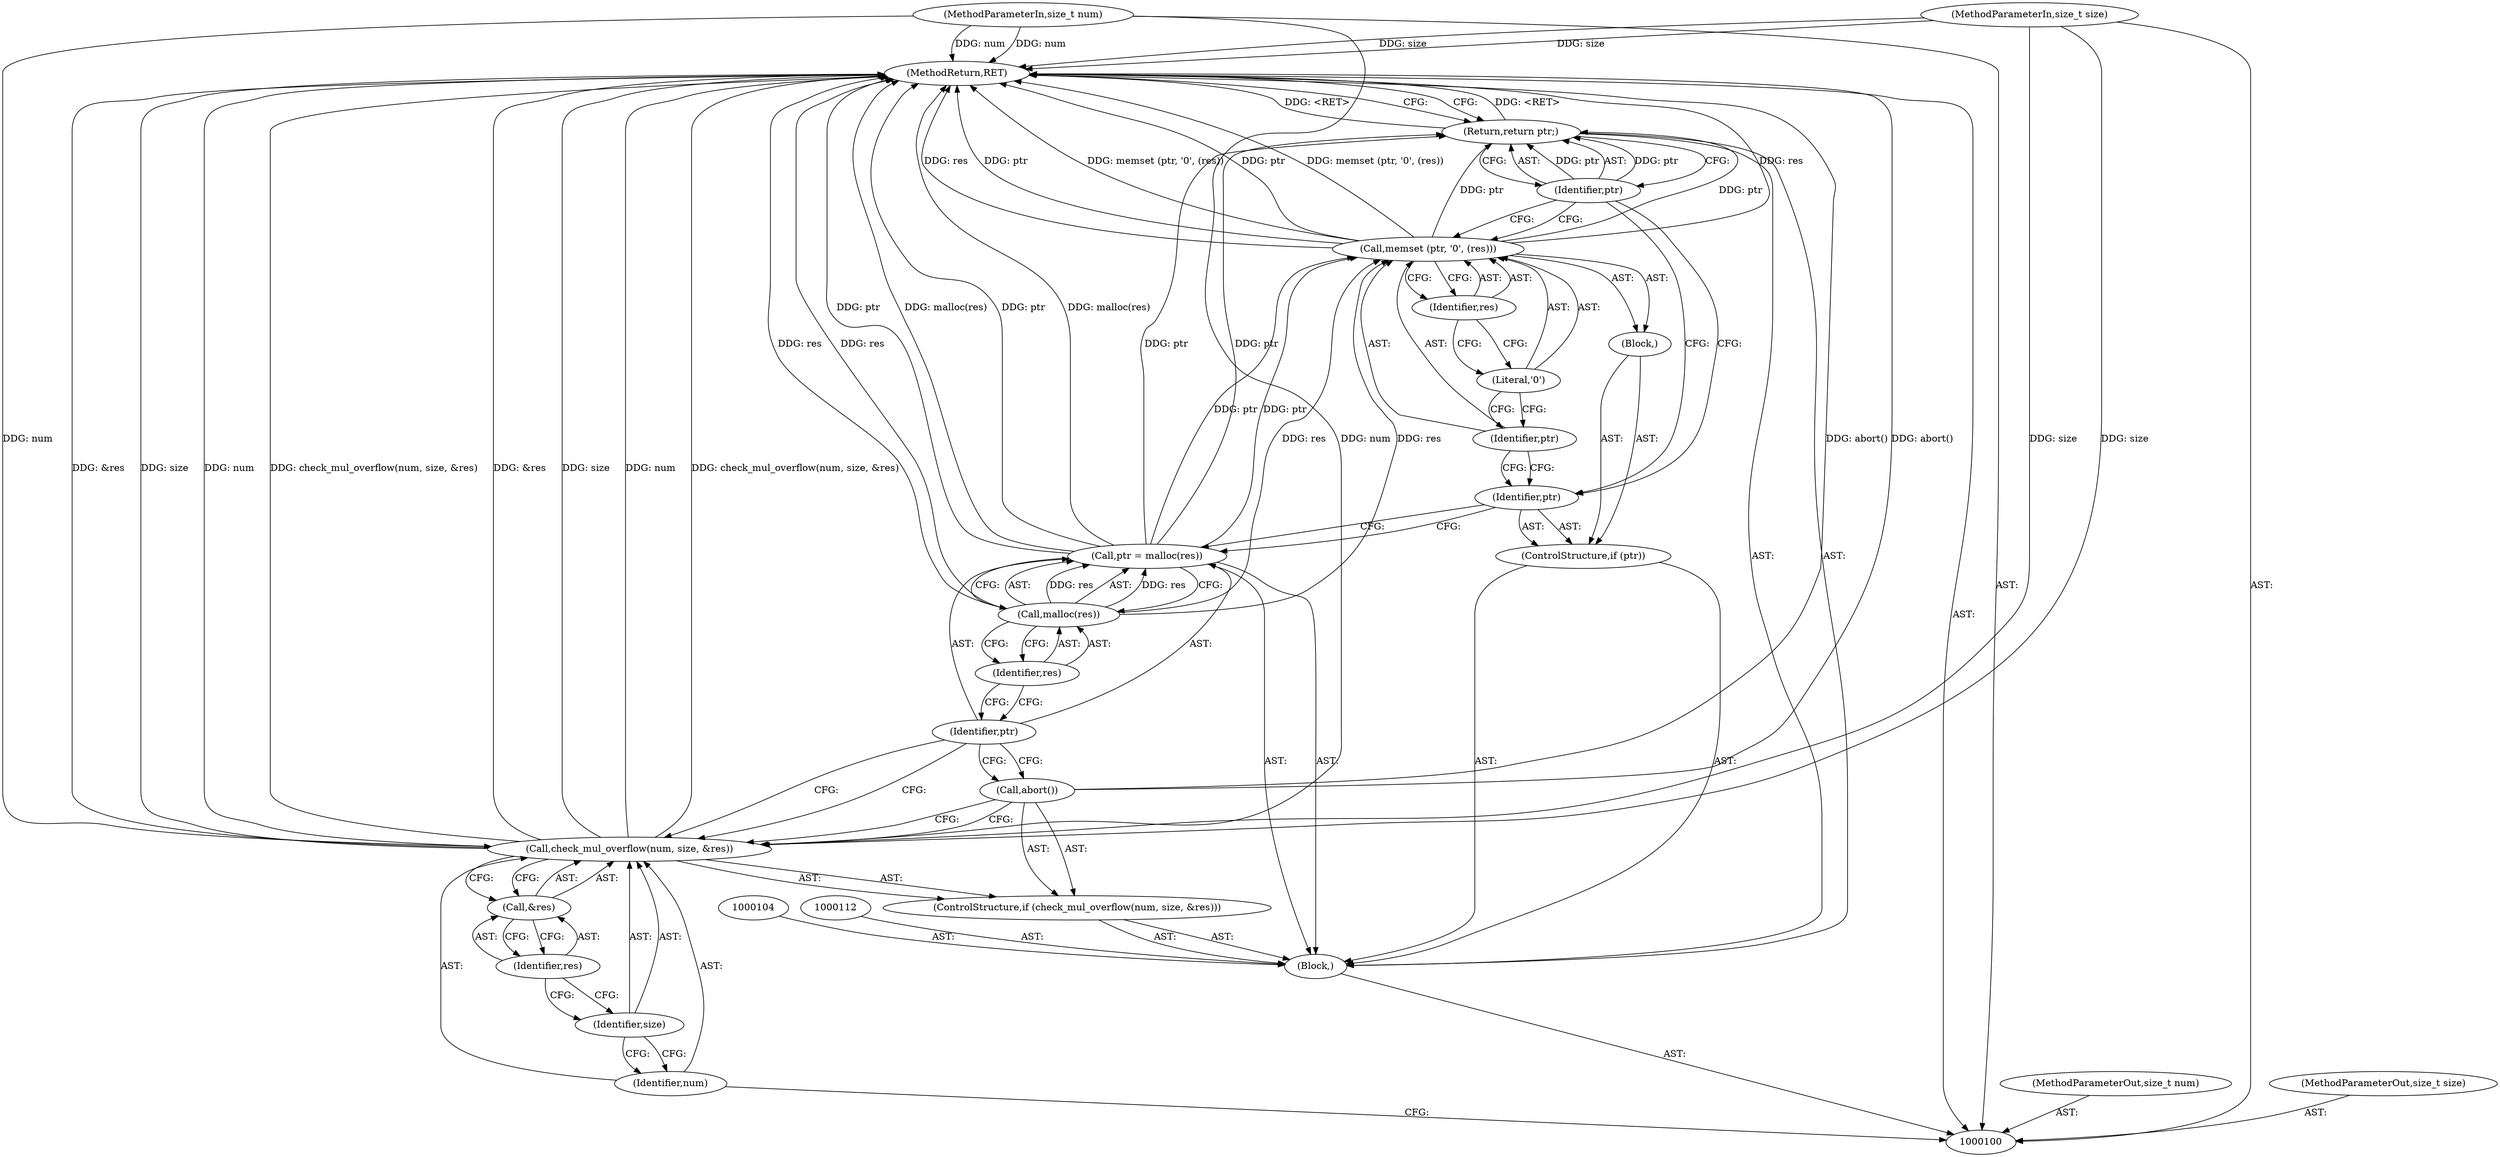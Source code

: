 digraph "0_tnef_c5044689e50039635e7700fe2472fd632ac77176_3" {
"1000126" [label="(MethodReturn,RET)"];
"1000101" [label="(MethodParameterIn,size_t num)"];
"1000161" [label="(MethodParameterOut,size_t num)"];
"1000102" [label="(MethodParameterIn,size_t size)"];
"1000162" [label="(MethodParameterOut,size_t size)"];
"1000119" [label="(Block,)"];
"1000121" [label="(Identifier,ptr)"];
"1000122" [label="(Literal,'\0')"];
"1000123" [label="(Identifier,res)"];
"1000120" [label="(Call,memset (ptr, '\0', (res)))"];
"1000125" [label="(Identifier,ptr)"];
"1000124" [label="(Return,return ptr;)"];
"1000103" [label="(Block,)"];
"1000107" [label="(Identifier,num)"];
"1000108" [label="(Identifier,size)"];
"1000109" [label="(Call,&res)"];
"1000110" [label="(Identifier,res)"];
"1000105" [label="(ControlStructure,if (check_mul_overflow(num, size, &res)))"];
"1000106" [label="(Call,check_mul_overflow(num, size, &res))"];
"1000111" [label="(Call,abort())"];
"1000115" [label="(Call,malloc(res))"];
"1000116" [label="(Identifier,res)"];
"1000113" [label="(Call,ptr = malloc(res))"];
"1000114" [label="(Identifier,ptr)"];
"1000117" [label="(ControlStructure,if (ptr))"];
"1000118" [label="(Identifier,ptr)"];
"1000126" -> "1000100"  [label="AST: "];
"1000126" -> "1000124"  [label="CFG: "];
"1000106" -> "1000126"  [label="DDG: size"];
"1000106" -> "1000126"  [label="DDG: num"];
"1000106" -> "1000126"  [label="DDG: check_mul_overflow(num, size, &res)"];
"1000106" -> "1000126"  [label="DDG: &res"];
"1000113" -> "1000126"  [label="DDG: ptr"];
"1000113" -> "1000126"  [label="DDG: malloc(res)"];
"1000120" -> "1000126"  [label="DDG: res"];
"1000120" -> "1000126"  [label="DDG: ptr"];
"1000120" -> "1000126"  [label="DDG: memset (ptr, '\0', (res))"];
"1000102" -> "1000126"  [label="DDG: size"];
"1000101" -> "1000126"  [label="DDG: num"];
"1000111" -> "1000126"  [label="DDG: abort()"];
"1000115" -> "1000126"  [label="DDG: res"];
"1000124" -> "1000126"  [label="DDG: <RET>"];
"1000101" -> "1000100"  [label="AST: "];
"1000101" -> "1000126"  [label="DDG: num"];
"1000101" -> "1000106"  [label="DDG: num"];
"1000161" -> "1000100"  [label="AST: "];
"1000102" -> "1000100"  [label="AST: "];
"1000102" -> "1000126"  [label="DDG: size"];
"1000102" -> "1000106"  [label="DDG: size"];
"1000162" -> "1000100"  [label="AST: "];
"1000119" -> "1000117"  [label="AST: "];
"1000120" -> "1000119"  [label="AST: "];
"1000121" -> "1000120"  [label="AST: "];
"1000121" -> "1000118"  [label="CFG: "];
"1000122" -> "1000121"  [label="CFG: "];
"1000122" -> "1000120"  [label="AST: "];
"1000122" -> "1000121"  [label="CFG: "];
"1000123" -> "1000122"  [label="CFG: "];
"1000123" -> "1000120"  [label="AST: "];
"1000123" -> "1000122"  [label="CFG: "];
"1000120" -> "1000123"  [label="CFG: "];
"1000120" -> "1000119"  [label="AST: "];
"1000120" -> "1000123"  [label="CFG: "];
"1000121" -> "1000120"  [label="AST: "];
"1000122" -> "1000120"  [label="AST: "];
"1000123" -> "1000120"  [label="AST: "];
"1000125" -> "1000120"  [label="CFG: "];
"1000120" -> "1000126"  [label="DDG: res"];
"1000120" -> "1000126"  [label="DDG: ptr"];
"1000120" -> "1000126"  [label="DDG: memset (ptr, '\0', (res))"];
"1000113" -> "1000120"  [label="DDG: ptr"];
"1000115" -> "1000120"  [label="DDG: res"];
"1000120" -> "1000124"  [label="DDG: ptr"];
"1000125" -> "1000124"  [label="AST: "];
"1000125" -> "1000120"  [label="CFG: "];
"1000125" -> "1000118"  [label="CFG: "];
"1000124" -> "1000125"  [label="CFG: "];
"1000125" -> "1000124"  [label="DDG: ptr"];
"1000124" -> "1000103"  [label="AST: "];
"1000124" -> "1000125"  [label="CFG: "];
"1000125" -> "1000124"  [label="AST: "];
"1000126" -> "1000124"  [label="CFG: "];
"1000124" -> "1000126"  [label="DDG: <RET>"];
"1000125" -> "1000124"  [label="DDG: ptr"];
"1000113" -> "1000124"  [label="DDG: ptr"];
"1000120" -> "1000124"  [label="DDG: ptr"];
"1000103" -> "1000100"  [label="AST: "];
"1000104" -> "1000103"  [label="AST: "];
"1000105" -> "1000103"  [label="AST: "];
"1000112" -> "1000103"  [label="AST: "];
"1000113" -> "1000103"  [label="AST: "];
"1000117" -> "1000103"  [label="AST: "];
"1000124" -> "1000103"  [label="AST: "];
"1000107" -> "1000106"  [label="AST: "];
"1000107" -> "1000100"  [label="CFG: "];
"1000108" -> "1000107"  [label="CFG: "];
"1000108" -> "1000106"  [label="AST: "];
"1000108" -> "1000107"  [label="CFG: "];
"1000110" -> "1000108"  [label="CFG: "];
"1000109" -> "1000106"  [label="AST: "];
"1000109" -> "1000110"  [label="CFG: "];
"1000110" -> "1000109"  [label="AST: "];
"1000106" -> "1000109"  [label="CFG: "];
"1000110" -> "1000109"  [label="AST: "];
"1000110" -> "1000108"  [label="CFG: "];
"1000109" -> "1000110"  [label="CFG: "];
"1000105" -> "1000103"  [label="AST: "];
"1000106" -> "1000105"  [label="AST: "];
"1000111" -> "1000105"  [label="AST: "];
"1000106" -> "1000105"  [label="AST: "];
"1000106" -> "1000109"  [label="CFG: "];
"1000107" -> "1000106"  [label="AST: "];
"1000108" -> "1000106"  [label="AST: "];
"1000109" -> "1000106"  [label="AST: "];
"1000111" -> "1000106"  [label="CFG: "];
"1000114" -> "1000106"  [label="CFG: "];
"1000106" -> "1000126"  [label="DDG: size"];
"1000106" -> "1000126"  [label="DDG: num"];
"1000106" -> "1000126"  [label="DDG: check_mul_overflow(num, size, &res)"];
"1000106" -> "1000126"  [label="DDG: &res"];
"1000101" -> "1000106"  [label="DDG: num"];
"1000102" -> "1000106"  [label="DDG: size"];
"1000111" -> "1000105"  [label="AST: "];
"1000111" -> "1000106"  [label="CFG: "];
"1000114" -> "1000111"  [label="CFG: "];
"1000111" -> "1000126"  [label="DDG: abort()"];
"1000115" -> "1000113"  [label="AST: "];
"1000115" -> "1000116"  [label="CFG: "];
"1000116" -> "1000115"  [label="AST: "];
"1000113" -> "1000115"  [label="CFG: "];
"1000115" -> "1000126"  [label="DDG: res"];
"1000115" -> "1000113"  [label="DDG: res"];
"1000115" -> "1000120"  [label="DDG: res"];
"1000116" -> "1000115"  [label="AST: "];
"1000116" -> "1000114"  [label="CFG: "];
"1000115" -> "1000116"  [label="CFG: "];
"1000113" -> "1000103"  [label="AST: "];
"1000113" -> "1000115"  [label="CFG: "];
"1000114" -> "1000113"  [label="AST: "];
"1000115" -> "1000113"  [label="AST: "];
"1000118" -> "1000113"  [label="CFG: "];
"1000113" -> "1000126"  [label="DDG: ptr"];
"1000113" -> "1000126"  [label="DDG: malloc(res)"];
"1000115" -> "1000113"  [label="DDG: res"];
"1000113" -> "1000120"  [label="DDG: ptr"];
"1000113" -> "1000124"  [label="DDG: ptr"];
"1000114" -> "1000113"  [label="AST: "];
"1000114" -> "1000111"  [label="CFG: "];
"1000114" -> "1000106"  [label="CFG: "];
"1000116" -> "1000114"  [label="CFG: "];
"1000117" -> "1000103"  [label="AST: "];
"1000118" -> "1000117"  [label="AST: "];
"1000119" -> "1000117"  [label="AST: "];
"1000118" -> "1000117"  [label="AST: "];
"1000118" -> "1000113"  [label="CFG: "];
"1000121" -> "1000118"  [label="CFG: "];
"1000125" -> "1000118"  [label="CFG: "];
}
